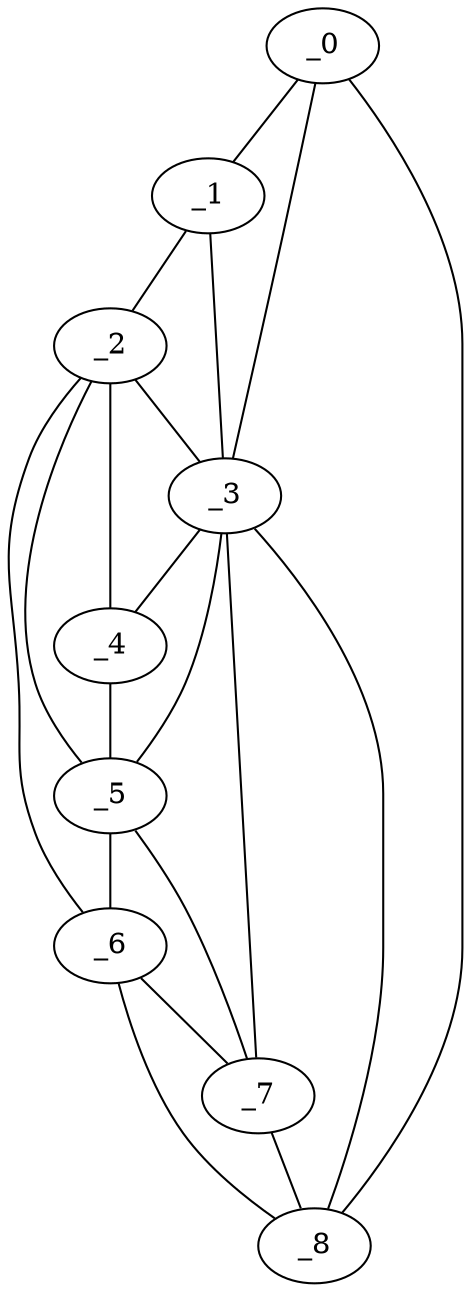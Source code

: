 graph "obj38__210.gxl" {
	_0	 [x=5,
		y=58];
	_1	 [x=7,
		y=48];
	_0 -- _1	 [valence=1];
	_3	 [x=28,
		y=59];
	_0 -- _3	 [valence=2];
	_8	 [x=126,
		y=71];
	_0 -- _8	 [valence=1];
	_2	 [x=19,
		y=42];
	_1 -- _2	 [valence=1];
	_1 -- _3	 [valence=2];
	_2 -- _3	 [valence=2];
	_4	 [x=36,
		y=54];
	_2 -- _4	 [valence=1];
	_5	 [x=89,
		y=59];
	_2 -- _5	 [valence=2];
	_6	 [x=105,
		y=60];
	_2 -- _6	 [valence=1];
	_3 -- _4	 [valence=2];
	_3 -- _5	 [valence=1];
	_7	 [x=110,
		y=67];
	_3 -- _7	 [valence=2];
	_3 -- _8	 [valence=2];
	_4 -- _5	 [valence=2];
	_5 -- _6	 [valence=2];
	_5 -- _7	 [valence=2];
	_6 -- _7	 [valence=2];
	_6 -- _8	 [valence=1];
	_7 -- _8	 [valence=2];
}
